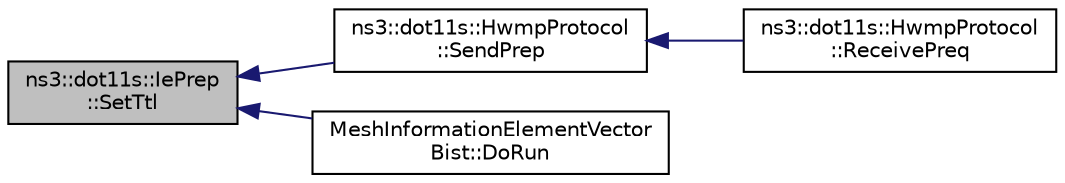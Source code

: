 digraph "ns3::dot11s::IePrep::SetTtl"
{
  edge [fontname="Helvetica",fontsize="10",labelfontname="Helvetica",labelfontsize="10"];
  node [fontname="Helvetica",fontsize="10",shape=record];
  rankdir="LR";
  Node1 [label="ns3::dot11s::IePrep\l::SetTtl",height=0.2,width=0.4,color="black", fillcolor="grey75", style="filled", fontcolor="black"];
  Node1 -> Node2 [dir="back",color="midnightblue",fontsize="10",style="solid"];
  Node2 [label="ns3::dot11s::HwmpProtocol\l::SendPrep",height=0.2,width=0.4,color="black", fillcolor="white", style="filled",URL="$de/d15/classns3_1_1dot11s_1_1HwmpProtocol.html#a61cb0a88964f864c0cc8480160c4689b",tooltip="Send Path Reply. "];
  Node2 -> Node3 [dir="back",color="midnightblue",fontsize="10",style="solid"];
  Node3 [label="ns3::dot11s::HwmpProtocol\l::ReceivePreq",height=0.2,width=0.4,color="black", fillcolor="white", style="filled",URL="$de/d15/classns3_1_1dot11s_1_1HwmpProtocol.html#ac50e179d526367f5280cca0710fb4418",tooltip="Handler for receiving Path Request. "];
  Node1 -> Node4 [dir="back",color="midnightblue",fontsize="10",style="solid"];
  Node4 [label="MeshInformationElementVector\lBist::DoRun",height=0.2,width=0.4,color="black", fillcolor="white", style="filled",URL="$d1/d82/structMeshInformationElementVectorBist.html#a4d5c57e66ab8664f3d422c9547b7a84a",tooltip="Implementation to actually run this TestCase. "];
}
